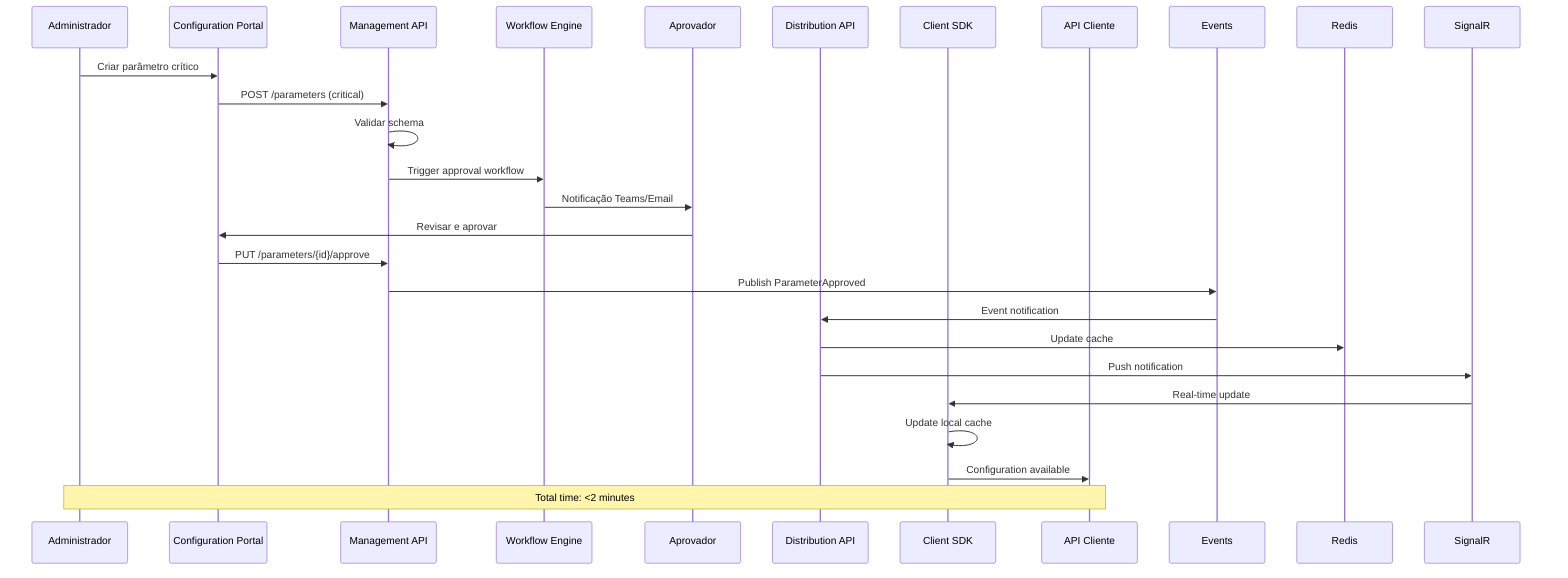 sequenceDiagram
    participant Admin as Administrador
    participant Portal as Configuration Portal
    participant MGMT as Management API
    participant Workflow as Workflow Engine
    participant Approver as Aprovador
    participant DIST as Distribution API
    participant SDK as Client SDK
    participant API as API Cliente
    
    Admin->>Portal: Criar parâmetro crítico
    Portal->>MGMT: POST /parameters (critical)
    MGMT->>MGMT: Validar schema
    MGMT->>Workflow: Trigger approval workflow
    
    Workflow->>Approver: Notificação Teams/Email
    Approver->>Portal: Revisar e aprovar
    Portal->>MGMT: PUT /parameters/{id}/approve
    
    MGMT->>Events: Publish ParameterApproved
    Events->>DIST: Event notification
    DIST->>Redis: Update cache
    DIST->>SignalR: Push notification
    
    SignalR->>SDK: Real-time update
    SDK->>SDK: Update local cache
    SDK->>API: Configuration available
    
    Note over Admin,API: Total time: <2 minutes